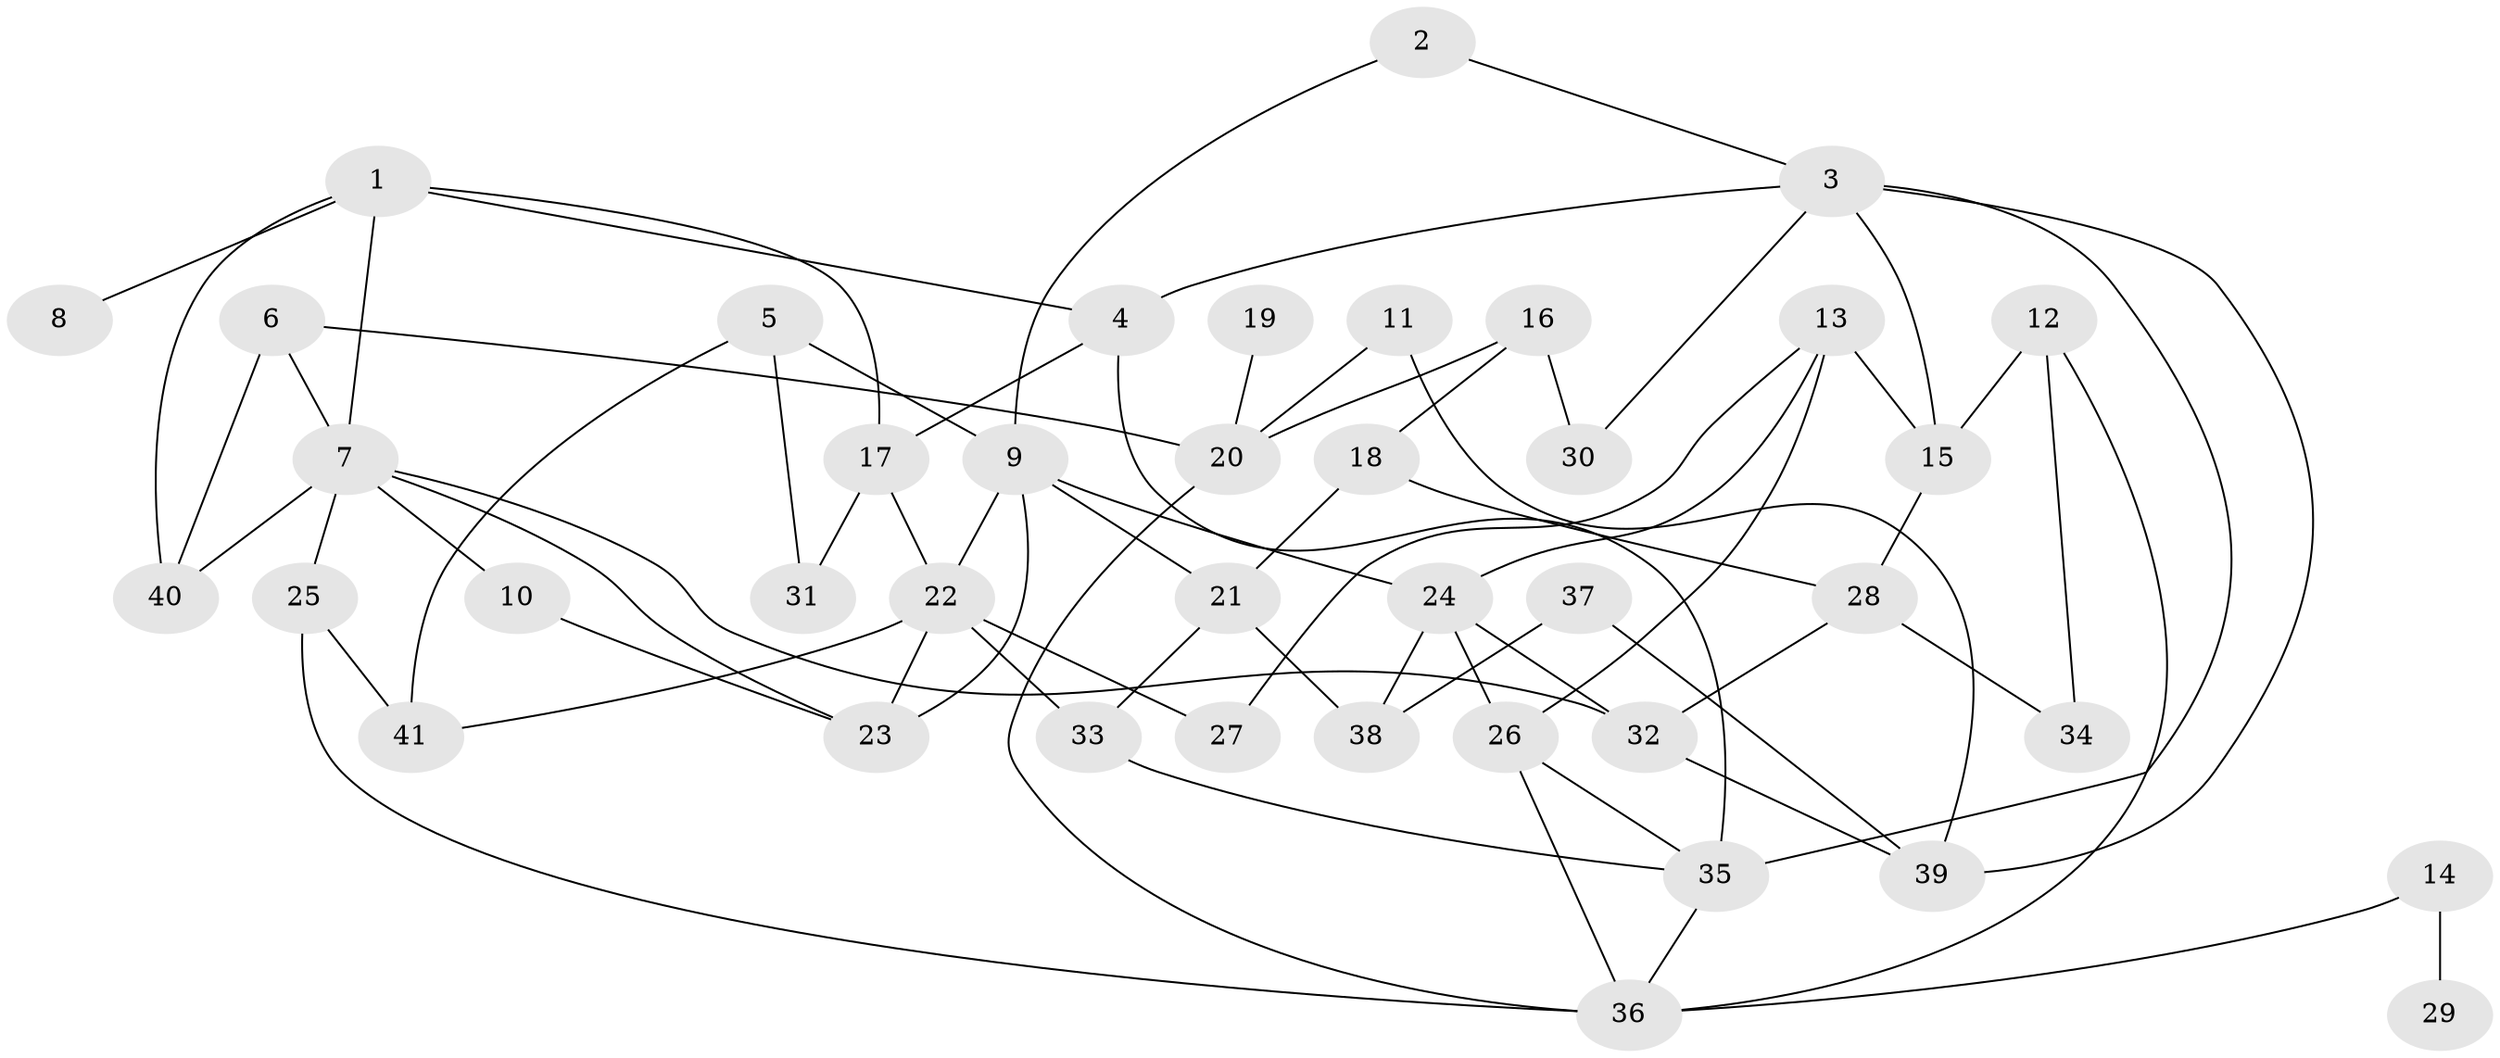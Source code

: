 // original degree distribution, {6: 0.0392156862745098, 5: 0.058823529411764705, 4: 0.09803921568627451, 7: 0.0392156862745098, 2: 0.35294117647058826, 3: 0.20588235294117646, 1: 0.20588235294117646}
// Generated by graph-tools (version 1.1) at 2025/36/03/04/25 23:36:09]
// undirected, 41 vertices, 71 edges
graph export_dot {
  node [color=gray90,style=filled];
  1;
  2;
  3;
  4;
  5;
  6;
  7;
  8;
  9;
  10;
  11;
  12;
  13;
  14;
  15;
  16;
  17;
  18;
  19;
  20;
  21;
  22;
  23;
  24;
  25;
  26;
  27;
  28;
  29;
  30;
  31;
  32;
  33;
  34;
  35;
  36;
  37;
  38;
  39;
  40;
  41;
  1 -- 4 [weight=1.0];
  1 -- 7 [weight=2.0];
  1 -- 8 [weight=1.0];
  1 -- 17 [weight=1.0];
  1 -- 40 [weight=1.0];
  2 -- 3 [weight=1.0];
  2 -- 9 [weight=1.0];
  3 -- 4 [weight=1.0];
  3 -- 15 [weight=1.0];
  3 -- 30 [weight=1.0];
  3 -- 35 [weight=1.0];
  3 -- 39 [weight=1.0];
  4 -- 17 [weight=1.0];
  4 -- 35 [weight=2.0];
  5 -- 9 [weight=1.0];
  5 -- 31 [weight=1.0];
  5 -- 41 [weight=1.0];
  6 -- 7 [weight=1.0];
  6 -- 20 [weight=1.0];
  6 -- 40 [weight=1.0];
  7 -- 10 [weight=1.0];
  7 -- 23 [weight=1.0];
  7 -- 25 [weight=1.0];
  7 -- 32 [weight=1.0];
  7 -- 40 [weight=1.0];
  9 -- 21 [weight=1.0];
  9 -- 22 [weight=1.0];
  9 -- 23 [weight=2.0];
  9 -- 24 [weight=1.0];
  10 -- 23 [weight=1.0];
  11 -- 20 [weight=1.0];
  11 -- 39 [weight=1.0];
  12 -- 15 [weight=1.0];
  12 -- 34 [weight=1.0];
  12 -- 36 [weight=1.0];
  13 -- 15 [weight=2.0];
  13 -- 24 [weight=1.0];
  13 -- 26 [weight=1.0];
  13 -- 27 [weight=1.0];
  14 -- 29 [weight=1.0];
  14 -- 36 [weight=1.0];
  15 -- 28 [weight=1.0];
  16 -- 18 [weight=1.0];
  16 -- 20 [weight=1.0];
  16 -- 30 [weight=1.0];
  17 -- 22 [weight=1.0];
  17 -- 31 [weight=1.0];
  18 -- 21 [weight=1.0];
  18 -- 28 [weight=1.0];
  19 -- 20 [weight=1.0];
  20 -- 36 [weight=1.0];
  21 -- 33 [weight=1.0];
  21 -- 38 [weight=1.0];
  22 -- 23 [weight=1.0];
  22 -- 27 [weight=1.0];
  22 -- 33 [weight=2.0];
  22 -- 41 [weight=1.0];
  24 -- 26 [weight=1.0];
  24 -- 32 [weight=1.0];
  24 -- 38 [weight=2.0];
  25 -- 36 [weight=1.0];
  25 -- 41 [weight=1.0];
  26 -- 35 [weight=1.0];
  26 -- 36 [weight=1.0];
  28 -- 32 [weight=1.0];
  28 -- 34 [weight=1.0];
  32 -- 39 [weight=1.0];
  33 -- 35 [weight=1.0];
  35 -- 36 [weight=1.0];
  37 -- 38 [weight=1.0];
  37 -- 39 [weight=1.0];
}
